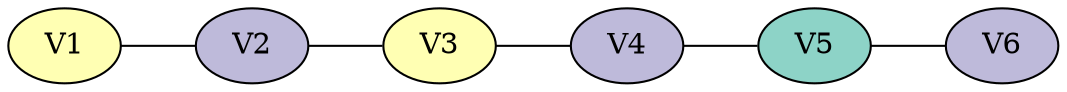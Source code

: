 graph colored {
node [style=filled colorscheme="set312"];
rankdir=RL;
V2--V1;
V3--V2;
V4--V3;
V5--V4;
V6--V5;
V1[fillcolor="2"];
V2[fillcolor="3"];
V3[fillcolor="2"];
V4[fillcolor="3"];
V5[fillcolor="1"];
V6[fillcolor="3"];
}